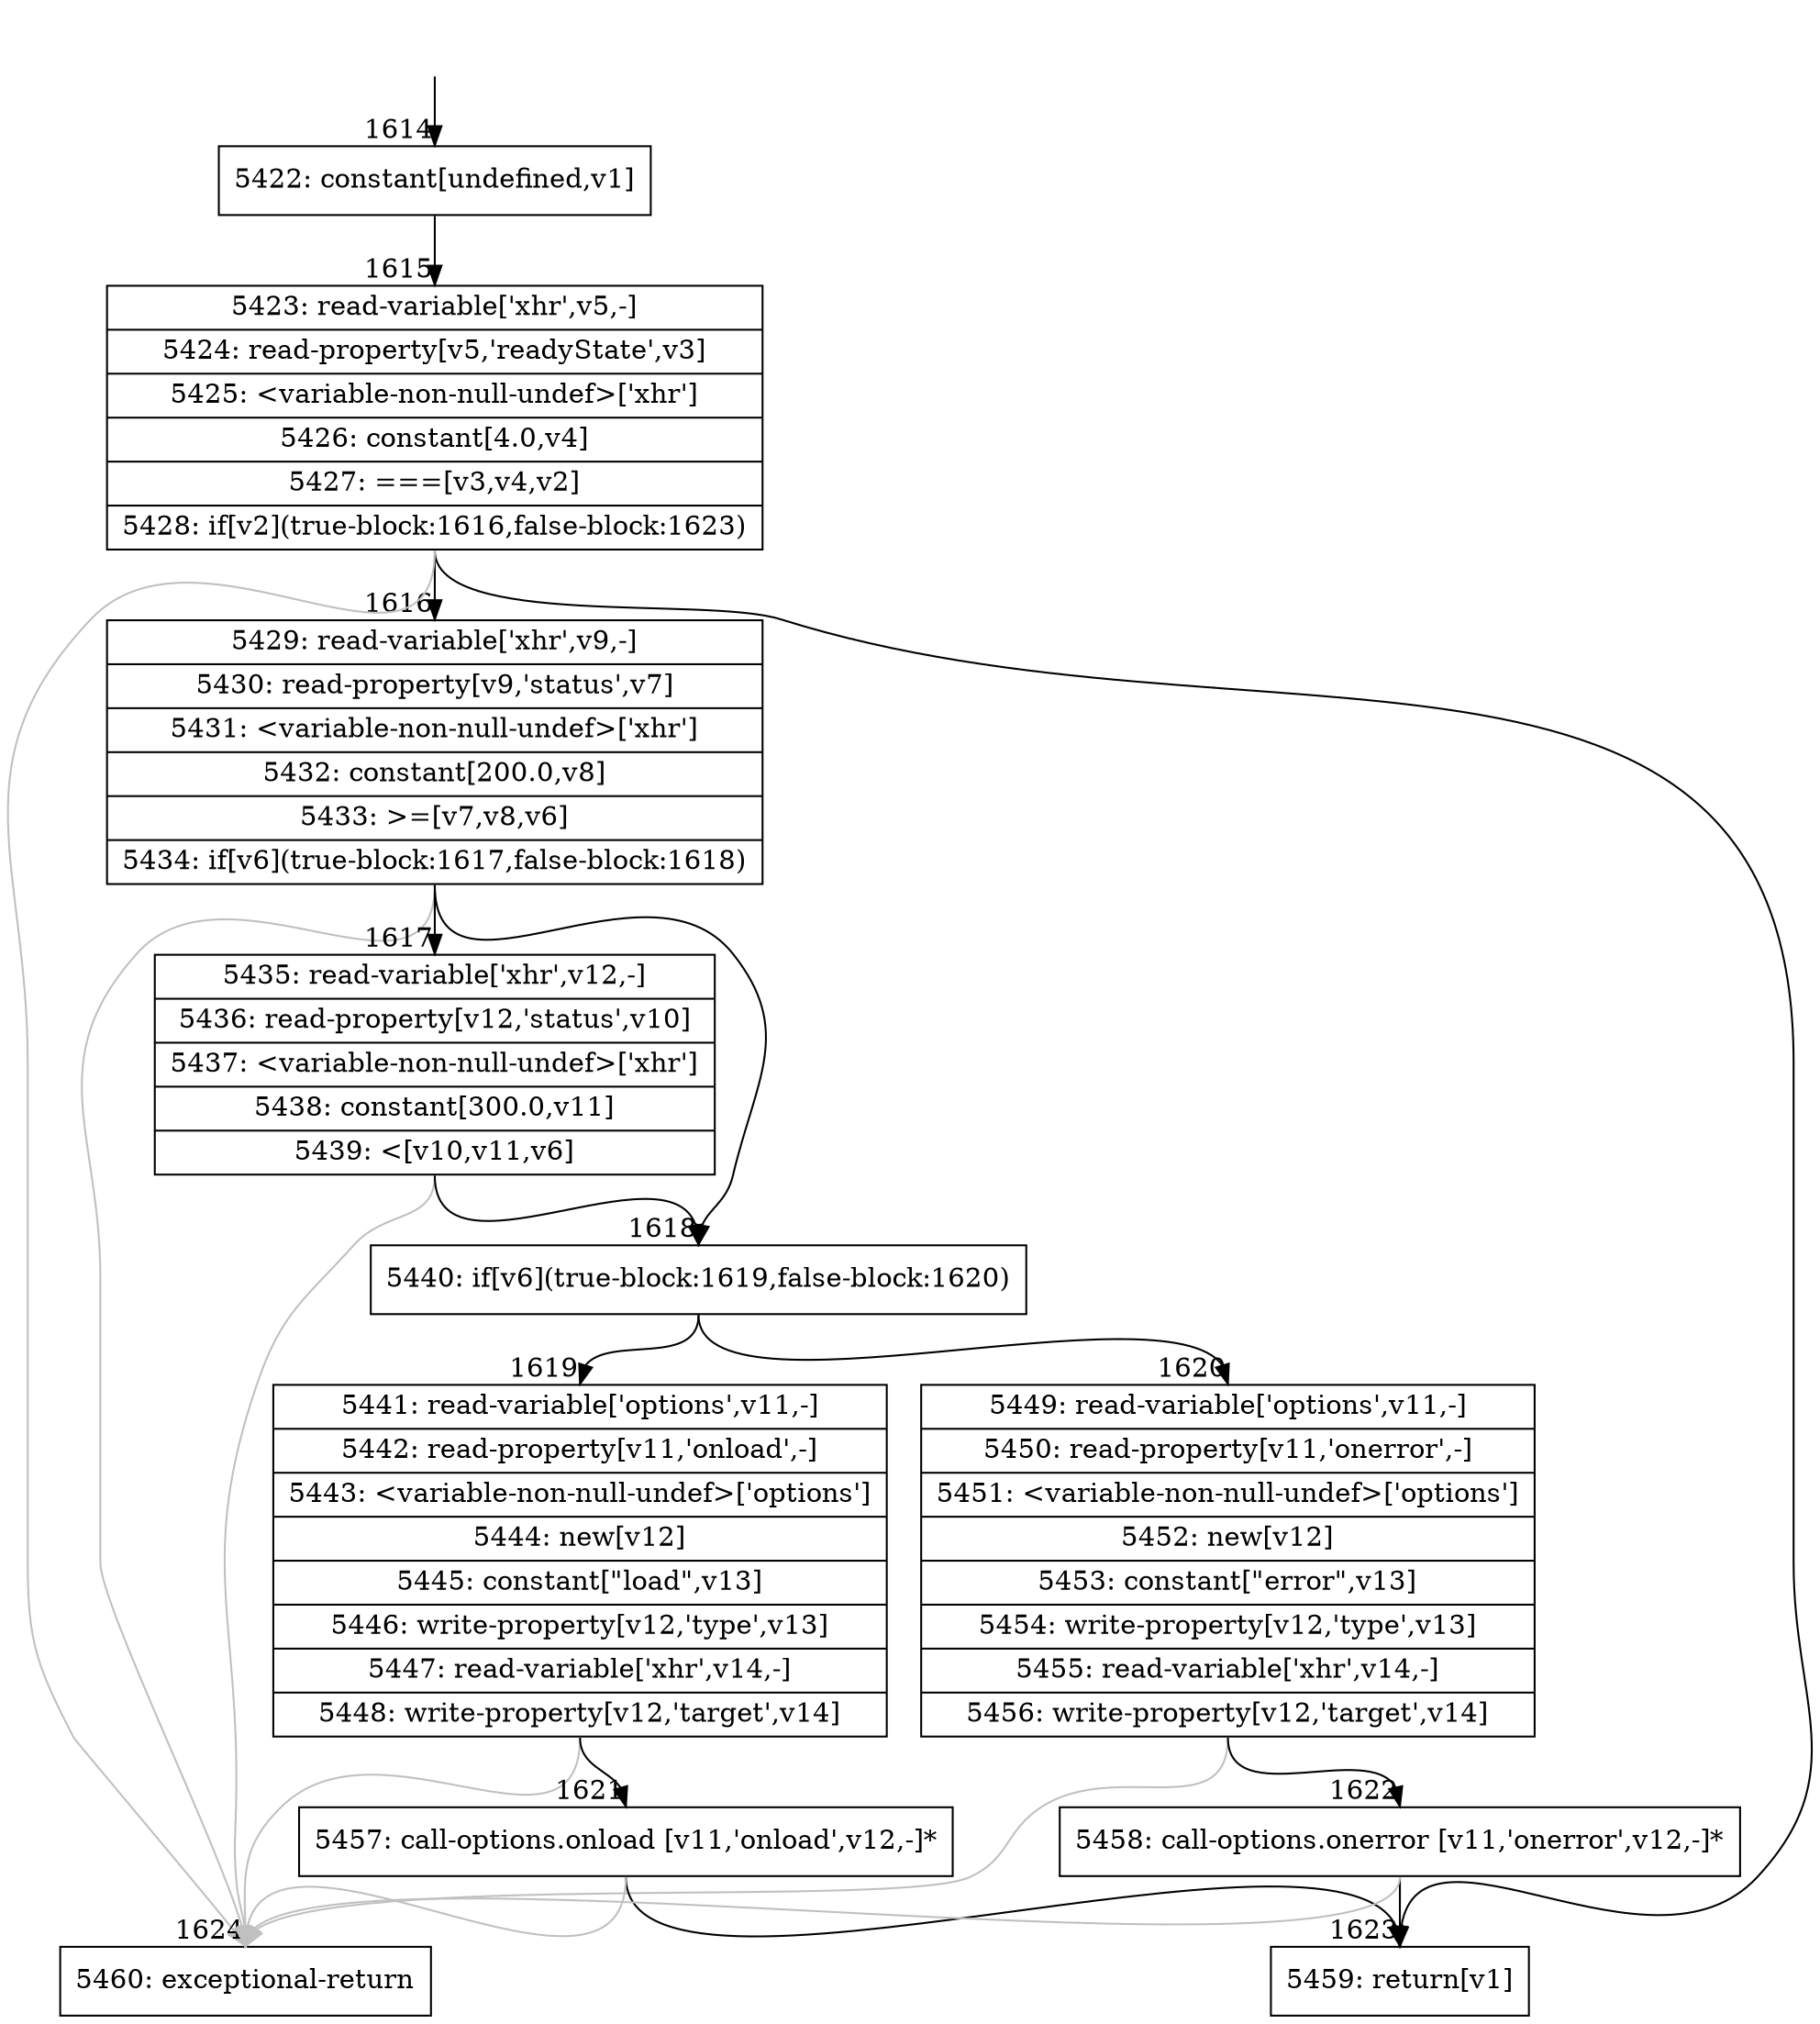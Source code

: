 digraph {
rankdir="TD"
BB_entry80[shape=none,label=""];
BB_entry80 -> BB1614 [tailport=s, headport=n, headlabel="    1614"]
BB1614 [shape=record label="{5422: constant[undefined,v1]}" ] 
BB1614 -> BB1615 [tailport=s, headport=n, headlabel="      1615"]
BB1615 [shape=record label="{5423: read-variable['xhr',v5,-]|5424: read-property[v5,'readyState',v3]|5425: \<variable-non-null-undef\>['xhr']|5426: constant[4.0,v4]|5427: ===[v3,v4,v2]|5428: if[v2](true-block:1616,false-block:1623)}" ] 
BB1615 -> BB1616 [tailport=s, headport=n, headlabel="      1616"]
BB1615 -> BB1623 [tailport=s, headport=n, headlabel="      1623"]
BB1615 -> BB1624 [tailport=s, headport=n, color=gray, headlabel="      1624"]
BB1616 [shape=record label="{5429: read-variable['xhr',v9,-]|5430: read-property[v9,'status',v7]|5431: \<variable-non-null-undef\>['xhr']|5432: constant[200.0,v8]|5433: \>=[v7,v8,v6]|5434: if[v6](true-block:1617,false-block:1618)}" ] 
BB1616 -> BB1618 [tailport=s, headport=n, headlabel="      1618"]
BB1616 -> BB1617 [tailport=s, headport=n, headlabel="      1617"]
BB1616 -> BB1624 [tailport=s, headport=n, color=gray]
BB1617 [shape=record label="{5435: read-variable['xhr',v12,-]|5436: read-property[v12,'status',v10]|5437: \<variable-non-null-undef\>['xhr']|5438: constant[300.0,v11]|5439: \<[v10,v11,v6]}" ] 
BB1617 -> BB1618 [tailport=s, headport=n]
BB1617 -> BB1624 [tailport=s, headport=n, color=gray]
BB1618 [shape=record label="{5440: if[v6](true-block:1619,false-block:1620)}" ] 
BB1618 -> BB1619 [tailport=s, headport=n, headlabel="      1619"]
BB1618 -> BB1620 [tailport=s, headport=n, headlabel="      1620"]
BB1619 [shape=record label="{5441: read-variable['options',v11,-]|5442: read-property[v11,'onload',-]|5443: \<variable-non-null-undef\>['options']|5444: new[v12]|5445: constant[\"load\",v13]|5446: write-property[v12,'type',v13]|5447: read-variable['xhr',v14,-]|5448: write-property[v12,'target',v14]}" ] 
BB1619 -> BB1621 [tailport=s, headport=n, headlabel="      1621"]
BB1619 -> BB1624 [tailport=s, headport=n, color=gray]
BB1620 [shape=record label="{5449: read-variable['options',v11,-]|5450: read-property[v11,'onerror',-]|5451: \<variable-non-null-undef\>['options']|5452: new[v12]|5453: constant[\"error\",v13]|5454: write-property[v12,'type',v13]|5455: read-variable['xhr',v14,-]|5456: write-property[v12,'target',v14]}" ] 
BB1620 -> BB1622 [tailport=s, headport=n, headlabel="      1622"]
BB1620 -> BB1624 [tailport=s, headport=n, color=gray]
BB1621 [shape=record label="{5457: call-options.onload [v11,'onload',v12,-]*}" ] 
BB1621 -> BB1623 [tailport=s, headport=n]
BB1621 -> BB1624 [tailport=s, headport=n, color=gray]
BB1622 [shape=record label="{5458: call-options.onerror [v11,'onerror',v12,-]*}" ] 
BB1622 -> BB1623 [tailport=s, headport=n]
BB1622 -> BB1624 [tailport=s, headport=n, color=gray]
BB1623 [shape=record label="{5459: return[v1]}" ] 
BB1624 [shape=record label="{5460: exceptional-return}" ] 
//#$~ 1068
}
